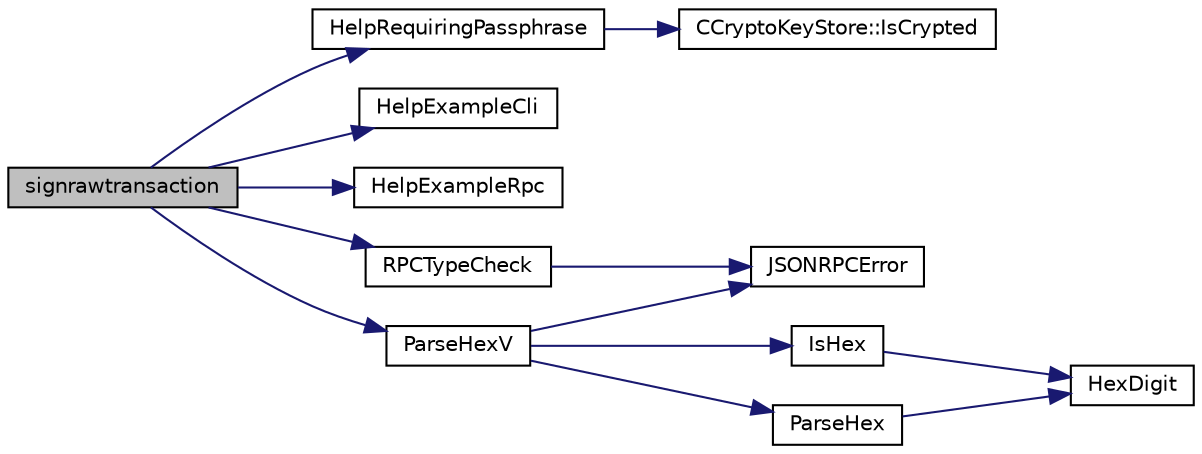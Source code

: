 digraph "signrawtransaction"
{
  edge [fontname="Helvetica",fontsize="10",labelfontname="Helvetica",labelfontsize="10"];
  node [fontname="Helvetica",fontsize="10",shape=record];
  rankdir="LR";
  Node243 [label="signrawtransaction",height=0.2,width=0.4,color="black", fillcolor="grey75", style="filled", fontcolor="black"];
  Node243 -> Node244 [color="midnightblue",fontsize="10",style="solid",fontname="Helvetica"];
  Node244 [label="HelpRequiringPassphrase",height=0.2,width=0.4,color="black", fillcolor="white", style="filled",URL="$rpcserver_8h.html#abcfbb0ad9335791f2832c01209b8f12d"];
  Node244 -> Node245 [color="midnightblue",fontsize="10",style="solid",fontname="Helvetica"];
  Node245 [label="CCryptoKeyStore::IsCrypted",height=0.2,width=0.4,color="black", fillcolor="white", style="filled",URL="$class_c_crypto_key_store.html#acc8fed44366c98fb481333ca6e867088"];
  Node243 -> Node246 [color="midnightblue",fontsize="10",style="solid",fontname="Helvetica"];
  Node246 [label="HelpExampleCli",height=0.2,width=0.4,color="black", fillcolor="white", style="filled",URL="$rpcserver_8cpp.html#ac01ac6eab5467567ed0da106814e04ec"];
  Node243 -> Node247 [color="midnightblue",fontsize="10",style="solid",fontname="Helvetica"];
  Node247 [label="HelpExampleRpc",height=0.2,width=0.4,color="black", fillcolor="white", style="filled",URL="$rpcserver_8cpp.html#a06ea60e24e5a1053a14a11b1009bf9ef"];
  Node243 -> Node248 [color="midnightblue",fontsize="10",style="solid",fontname="Helvetica"];
  Node248 [label="RPCTypeCheck",height=0.2,width=0.4,color="black", fillcolor="white", style="filled",URL="$rpcserver_8cpp.html#a6f9782b3c0efdb472b355c60bd90f2b6"];
  Node248 -> Node249 [color="midnightblue",fontsize="10",style="solid",fontname="Helvetica"];
  Node249 [label="JSONRPCError",height=0.2,width=0.4,color="black", fillcolor="white", style="filled",URL="$rpcprotocol_8cpp.html#a17b1bb111ab339efc951929834766039"];
  Node243 -> Node250 [color="midnightblue",fontsize="10",style="solid",fontname="Helvetica"];
  Node250 [label="ParseHexV",height=0.2,width=0.4,color="black", fillcolor="white", style="filled",URL="$rpcserver_8cpp.html#a6912ee7b40ffee24ad6d599b3667d4c8"];
  Node250 -> Node251 [color="midnightblue",fontsize="10",style="solid",fontname="Helvetica"];
  Node251 [label="IsHex",height=0.2,width=0.4,color="black", fillcolor="white", style="filled",URL="$utilstrencodings_8cpp.html#aa4e3553d2b2fe693c106f4296685f75c"];
  Node251 -> Node252 [color="midnightblue",fontsize="10",style="solid",fontname="Helvetica"];
  Node252 [label="HexDigit",height=0.2,width=0.4,color="black", fillcolor="white", style="filled",URL="$utilstrencodings_8cpp.html#aa59e8a8c5a39cb5041f93bb95dd02119"];
  Node250 -> Node249 [color="midnightblue",fontsize="10",style="solid",fontname="Helvetica"];
  Node250 -> Node253 [color="midnightblue",fontsize="10",style="solid",fontname="Helvetica"];
  Node253 [label="ParseHex",height=0.2,width=0.4,color="black", fillcolor="white", style="filled",URL="$utilstrencodings_8cpp.html#abea395175fbc4a788ed0f0a41710b8a7"];
  Node253 -> Node252 [color="midnightblue",fontsize="10",style="solid",fontname="Helvetica"];
}
